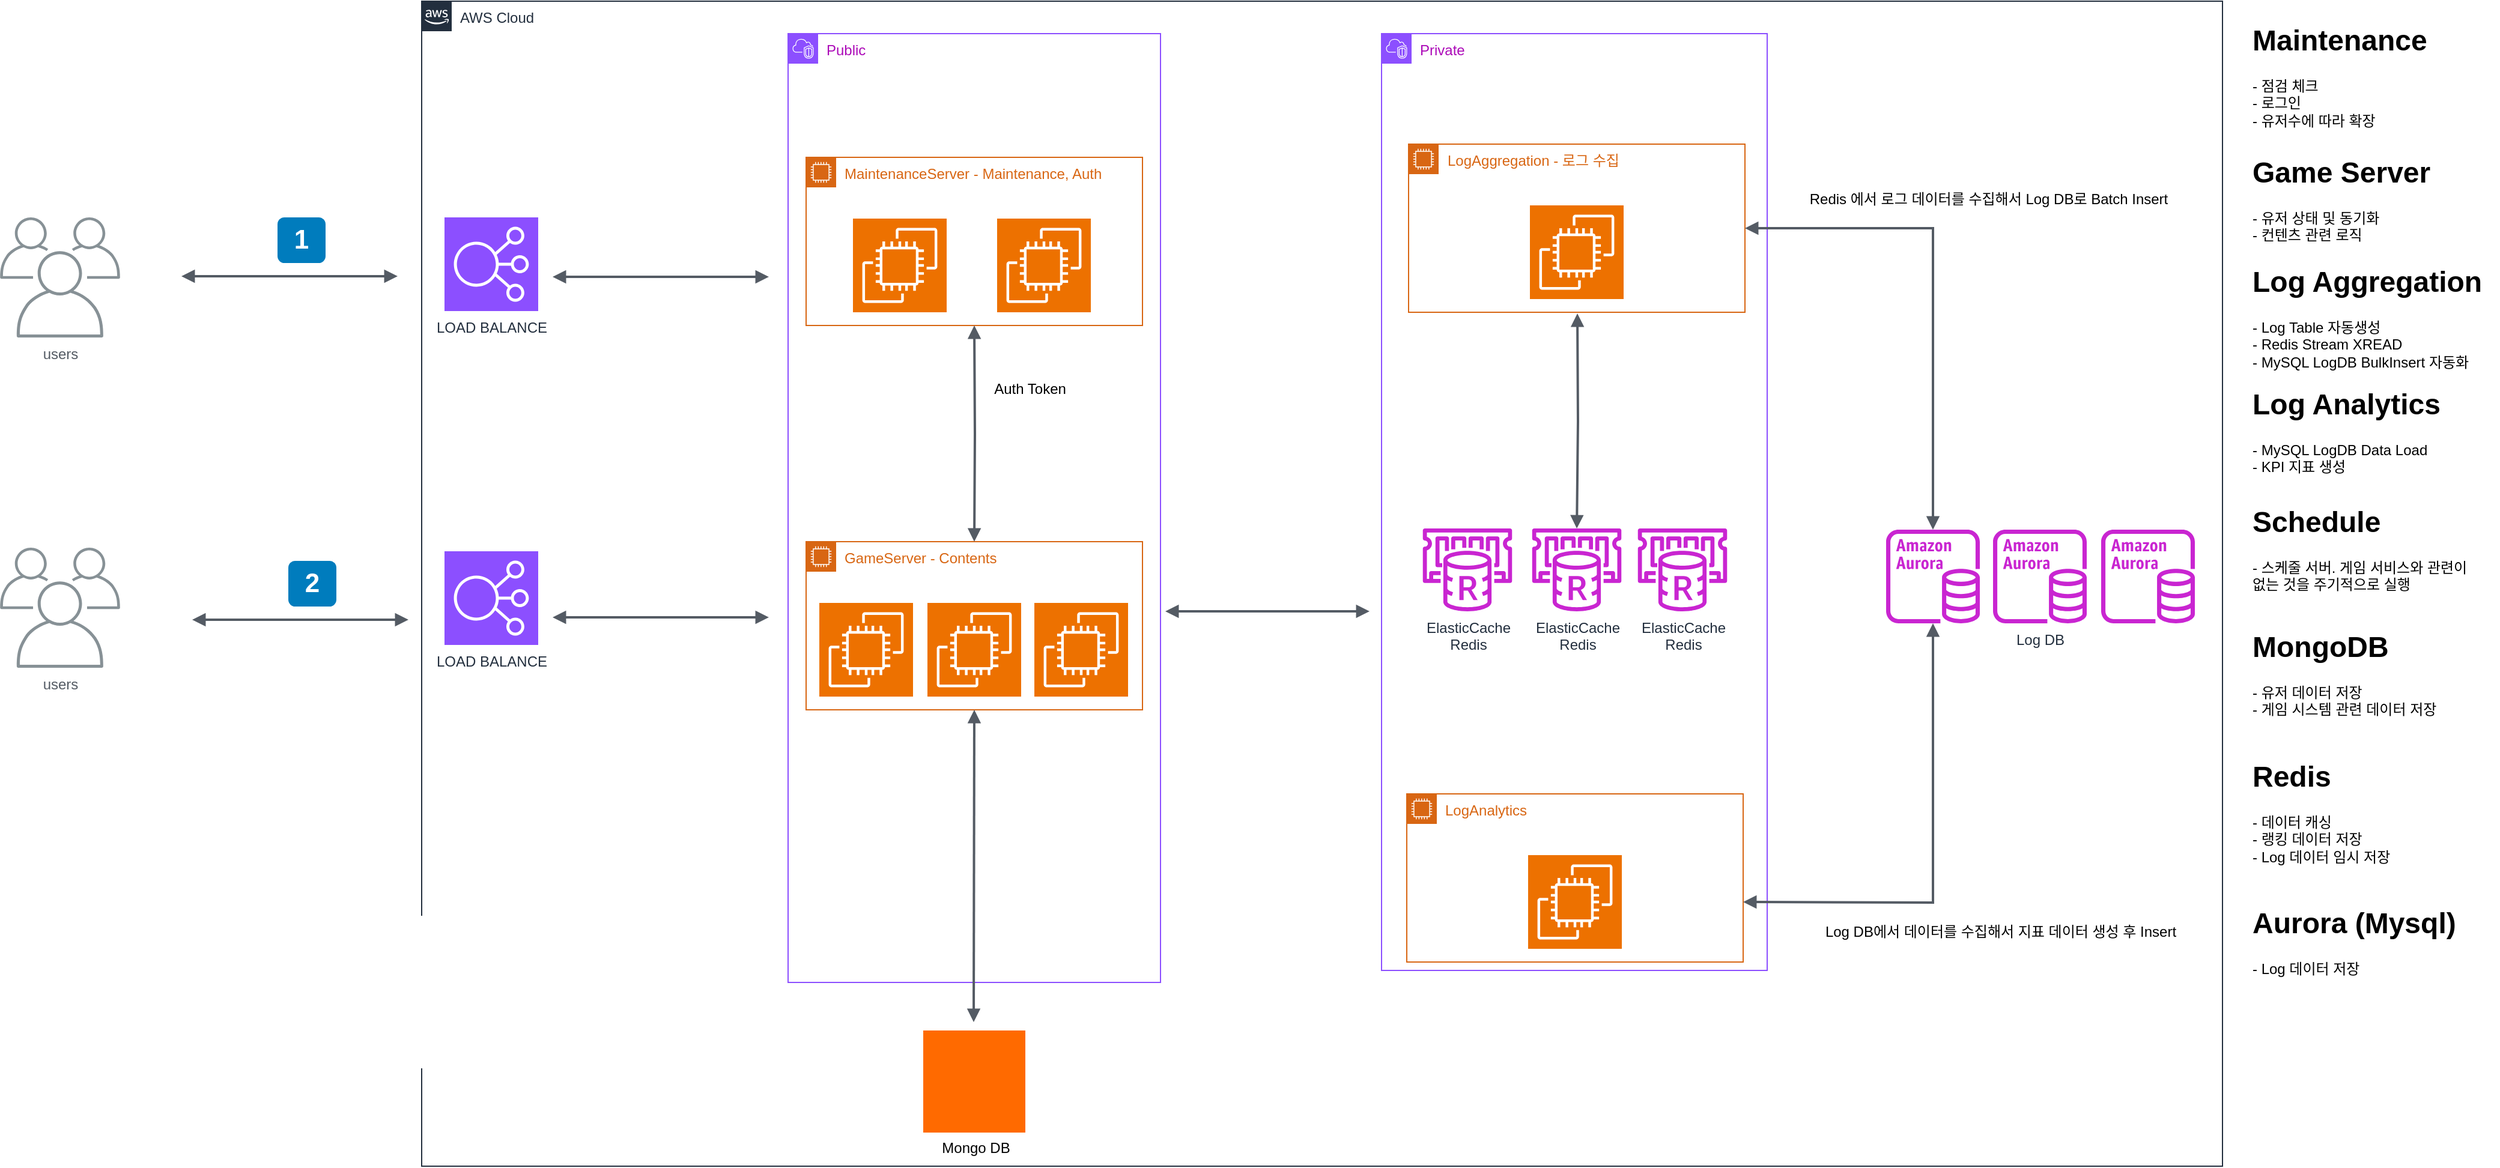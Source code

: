 <mxfile version="26.2.14">
  <diagram name="Page-1" id="rd8Y3L4nlU7eYM_8TJwS">
    <mxGraphModel dx="2466" dy="1103" grid="0" gridSize="10" guides="1" tooltips="1" connect="1" arrows="1" fold="1" page="0" pageScale="1" pageWidth="827" pageHeight="1169" background="#ffffff" math="0" shadow="0">
      <root>
        <mxCell id="0" />
        <mxCell id="1" parent="0" />
        <mxCell id="LTSO_g2LVrWA1BxB4xJP-1" value="&lt;font color=&quot;#ac0bb8&quot;&gt;Public&lt;/font&gt;" style="points=[[0,0],[0.25,0],[0.5,0],[0.75,0],[1,0],[1,0.25],[1,0.5],[1,0.75],[1,1],[0.75,1],[0.5,1],[0.25,1],[0,1],[0,0.75],[0,0.5],[0,0.25]];outlineConnect=0;gradientColor=none;html=1;whiteSpace=wrap;fontSize=12;fontStyle=0;container=1;pointerEvents=0;collapsible=0;recursiveResize=0;shape=mxgraph.aws4.group;grIcon=mxgraph.aws4.group_vpc2;strokeColor=#8C4FFF;fillColor=none;verticalAlign=top;align=left;spacingLeft=30;fontColor=#AAB7B8;dashed=0;" parent="1" vertex="1">
          <mxGeometry x="586" y="37" width="310" height="790" as="geometry" />
        </mxCell>
        <mxCell id="LTSO_g2LVrWA1BxB4xJP-2" value="&lt;font color=&quot;#ac0bb8&quot;&gt;Private&lt;/font&gt;" style="points=[[0,0],[0.25,0],[0.5,0],[0.75,0],[1,0],[1,0.25],[1,0.5],[1,0.75],[1,1],[0.75,1],[0.5,1],[0.25,1],[0,1],[0,0.75],[0,0.5],[0,0.25]];outlineConnect=0;gradientColor=none;html=1;whiteSpace=wrap;fontSize=12;fontStyle=0;container=1;pointerEvents=0;collapsible=0;recursiveResize=0;shape=mxgraph.aws4.group;grIcon=mxgraph.aws4.group_vpc2;strokeColor=#8C4FFF;fillColor=none;verticalAlign=top;align=left;spacingLeft=30;fontColor=#AAB7B8;dashed=0;" parent="1" vertex="1">
          <mxGeometry x="1080" y="37" width="321" height="780" as="geometry" />
        </mxCell>
        <mxCell id="LTSO_g2LVrWA1BxB4xJP-3" value="users" style="sketch=0;outlineConnect=0;gradientColor=none;fontColor=#545B64;strokeColor=none;fillColor=#879196;dashed=0;verticalLabelPosition=bottom;verticalAlign=top;align=center;html=1;fontSize=12;fontStyle=0;aspect=fixed;shape=mxgraph.aws4.illustration_users;pointerEvents=1" parent="1" vertex="1">
          <mxGeometry x="-70" y="190" width="100" height="100" as="geometry" />
        </mxCell>
        <mxCell id="LTSO_g2LVrWA1BxB4xJP-4" value="&lt;h1&gt;Maintenance&lt;/h1&gt;&lt;div&gt;- 점검 체크&lt;/div&gt;&lt;div&gt;- 로그인&lt;/div&gt;&lt;div&gt;- 유저수에 따라 확장&lt;br&gt;&lt;/div&gt;&lt;div&gt;&lt;br&gt;&lt;br&gt;&lt;/div&gt;&lt;p&gt;&lt;/p&gt;" style="text;html=1;strokeColor=none;fillColor=none;spacing=5;spacingTop=-20;whiteSpace=wrap;overflow=hidden;rounded=0;" parent="1" vertex="1">
          <mxGeometry x="1800" y="23" width="190" height="103" as="geometry" />
        </mxCell>
        <mxCell id="LTSO_g2LVrWA1BxB4xJP-5" value="&lt;h1&gt;Game Server&lt;/h1&gt;&lt;div&gt;- 유저 상태 및 동기화&lt;/div&gt;&lt;div&gt;- 컨텐츠 관련 로직&lt;br&gt;&lt;br&gt;&lt;/div&gt;&lt;p&gt;&lt;/p&gt;" style="text;html=1;strokeColor=none;fillColor=none;spacing=5;spacingTop=-20;whiteSpace=wrap;overflow=hidden;rounded=0;" parent="1" vertex="1">
          <mxGeometry x="1800" y="133" width="190" height="94" as="geometry" />
        </mxCell>
        <mxCell id="LTSO_g2LVrWA1BxB4xJP-6" value="&lt;h1&gt;Log Aggregation&lt;/h1&gt;&lt;div&gt;- Log Table 자동생성&lt;/div&gt;&lt;div&gt;- Redis Stream XREAD&lt;/div&gt;&lt;div&gt;- MySQL LogDB BulkInsert 자동화&lt;/div&gt;&lt;div&gt;&lt;br&gt;&lt;br&gt;&lt;/div&gt;&lt;p&gt;&lt;/p&gt;" style="text;html=1;strokeColor=none;fillColor=none;spacing=5;spacingTop=-20;whiteSpace=wrap;overflow=hidden;rounded=0;" parent="1" vertex="1">
          <mxGeometry x="1800" y="224" width="210" height="102" as="geometry" />
        </mxCell>
        <mxCell id="LTSO_g2LVrWA1BxB4xJP-7" value="&lt;h1&gt;Schedule&lt;/h1&gt;&lt;div&gt;- 스케줄 서버. 게임 서비스와 관련이&lt;/div&gt;&lt;div&gt;없는 것을 주기적으로 실행&lt;/div&gt;&lt;div&gt;&lt;br&gt;&lt;br&gt;&lt;/div&gt;&lt;p&gt;&lt;/p&gt;" style="text;html=1;strokeColor=none;fillColor=none;spacing=5;spacingTop=-20;whiteSpace=wrap;overflow=hidden;rounded=0;" parent="1" vertex="1">
          <mxGeometry x="1800" y="424" width="190" height="90" as="geometry" />
        </mxCell>
        <mxCell id="LTSO_g2LVrWA1BxB4xJP-8" value="&lt;h1&gt;Redis&lt;br&gt;&lt;/h1&gt;&lt;div&gt;- 데이터 캐싱&lt;br&gt;&lt;/div&gt;&lt;div&gt;- 랭킹 데이터 저장&lt;/div&gt;&lt;div&gt;- Log 데이터 임시 저장&lt;/div&gt;&lt;div&gt;&lt;br&gt;&lt;br&gt;&lt;/div&gt;&lt;p&gt;&lt;/p&gt;" style="text;html=1;strokeColor=none;fillColor=none;spacing=5;spacingTop=-20;whiteSpace=wrap;overflow=hidden;rounded=0;" parent="1" vertex="1">
          <mxGeometry x="1800" y="636" width="201" height="105" as="geometry" />
        </mxCell>
        <mxCell id="LTSO_g2LVrWA1BxB4xJP-9" value="AWS Cloud" style="points=[[0,0],[0.25,0],[0.5,0],[0.75,0],[1,0],[1,0.25],[1,0.5],[1,0.75],[1,1],[0.75,1],[0.5,1],[0.25,1],[0,1],[0,0.75],[0,0.5],[0,0.25]];outlineConnect=0;gradientColor=none;html=1;whiteSpace=wrap;fontSize=12;fontStyle=0;container=1;pointerEvents=0;collapsible=0;recursiveResize=0;shape=mxgraph.aws4.group;grIcon=mxgraph.aws4.group_aws_cloud_alt;strokeColor=#232F3E;fillColor=none;verticalAlign=top;align=left;spacingLeft=30;fontColor=#232F3E;dashed=0;" parent="1" vertex="1">
          <mxGeometry x="281" y="10" width="1499" height="970" as="geometry" />
        </mxCell>
        <mxCell id="LTSO_g2LVrWA1BxB4xJP-10" value="MaintenanceServer - Maintenance, Auth" style="points=[[0,0],[0.25,0],[0.5,0],[0.75,0],[1,0],[1,0.25],[1,0.5],[1,0.75],[1,1],[0.75,1],[0.5,1],[0.25,1],[0,1],[0,0.75],[0,0.5],[0,0.25]];outlineConnect=0;gradientColor=none;html=1;whiteSpace=wrap;fontSize=12;fontStyle=0;container=1;pointerEvents=0;collapsible=0;recursiveResize=0;shape=mxgraph.aws4.group;grIcon=mxgraph.aws4.group_ec2_instance_contents;strokeColor=#D86613;fillColor=none;verticalAlign=top;align=left;spacingLeft=30;fontColor=#D86613;dashed=0;" parent="LTSO_g2LVrWA1BxB4xJP-9" vertex="1">
          <mxGeometry x="320" y="130" width="280" height="140" as="geometry" />
        </mxCell>
        <mxCell id="LTSO_g2LVrWA1BxB4xJP-11" value="" style="sketch=0;points=[[0,0,0],[0.25,0,0],[0.5,0,0],[0.75,0,0],[1,0,0],[0,1,0],[0.25,1,0],[0.5,1,0],[0.75,1,0],[1,1,0],[0,0.25,0],[0,0.5,0],[0,0.75,0],[1,0.25,0],[1,0.5,0],[1,0.75,0]];outlineConnect=0;fontColor=#232F3E;fillColor=#ED7100;strokeColor=#ffffff;dashed=0;verticalLabelPosition=bottom;verticalAlign=top;align=center;html=1;fontSize=12;fontStyle=0;aspect=fixed;shape=mxgraph.aws4.resourceIcon;resIcon=mxgraph.aws4.ec2;" parent="LTSO_g2LVrWA1BxB4xJP-10" vertex="1">
          <mxGeometry x="39" y="51" width="78" height="78" as="geometry" />
        </mxCell>
        <mxCell id="LTSO_g2LVrWA1BxB4xJP-12" value="" style="sketch=0;points=[[0,0,0],[0.25,0,0],[0.5,0,0],[0.75,0,0],[1,0,0],[0,1,0],[0.25,1,0],[0.5,1,0],[0.75,1,0],[1,1,0],[0,0.25,0],[0,0.5,0],[0,0.75,0],[1,0.25,0],[1,0.5,0],[1,0.75,0]];outlineConnect=0;fontColor=#232F3E;fillColor=#ED7100;strokeColor=#ffffff;dashed=0;verticalLabelPosition=bottom;verticalAlign=top;align=center;html=1;fontSize=12;fontStyle=0;aspect=fixed;shape=mxgraph.aws4.resourceIcon;resIcon=mxgraph.aws4.ec2;" parent="LTSO_g2LVrWA1BxB4xJP-10" vertex="1">
          <mxGeometry x="159" y="51" width="78" height="78" as="geometry" />
        </mxCell>
        <mxCell id="LTSO_g2LVrWA1BxB4xJP-13" value="GameServer - Contents" style="points=[[0,0],[0.25,0],[0.5,0],[0.75,0],[1,0],[1,0.25],[1,0.5],[1,0.75],[1,1],[0.75,1],[0.5,1],[0.25,1],[0,1],[0,0.75],[0,0.5],[0,0.25]];outlineConnect=0;gradientColor=none;html=1;whiteSpace=wrap;fontSize=12;fontStyle=0;container=1;pointerEvents=0;collapsible=0;recursiveResize=0;shape=mxgraph.aws4.group;grIcon=mxgraph.aws4.group_ec2_instance_contents;strokeColor=#D86613;fillColor=none;verticalAlign=top;align=left;spacingLeft=30;fontColor=#D86613;dashed=0;" parent="LTSO_g2LVrWA1BxB4xJP-9" vertex="1">
          <mxGeometry x="320" y="450" width="280" height="140" as="geometry" />
        </mxCell>
        <mxCell id="LTSO_g2LVrWA1BxB4xJP-14" value="" style="sketch=0;points=[[0,0,0],[0.25,0,0],[0.5,0,0],[0.75,0,0],[1,0,0],[0,1,0],[0.25,1,0],[0.5,1,0],[0.75,1,0],[1,1,0],[0,0.25,0],[0,0.5,0],[0,0.75,0],[1,0.25,0],[1,0.5,0],[1,0.75,0]];outlineConnect=0;fontColor=#232F3E;fillColor=#ED7100;strokeColor=#ffffff;dashed=0;verticalLabelPosition=bottom;verticalAlign=top;align=center;html=1;fontSize=12;fontStyle=0;aspect=fixed;shape=mxgraph.aws4.resourceIcon;resIcon=mxgraph.aws4.ec2;" parent="LTSO_g2LVrWA1BxB4xJP-13" vertex="1">
          <mxGeometry x="11" y="51" width="78" height="78" as="geometry" />
        </mxCell>
        <mxCell id="LTSO_g2LVrWA1BxB4xJP-15" value="" style="sketch=0;points=[[0,0,0],[0.25,0,0],[0.5,0,0],[0.75,0,0],[1,0,0],[0,1,0],[0.25,1,0],[0.5,1,0],[0.75,1,0],[1,1,0],[0,0.25,0],[0,0.5,0],[0,0.75,0],[1,0.25,0],[1,0.5,0],[1,0.75,0]];outlineConnect=0;fontColor=#232F3E;fillColor=#ED7100;strokeColor=#ffffff;dashed=0;verticalLabelPosition=bottom;verticalAlign=top;align=center;html=1;fontSize=12;fontStyle=0;aspect=fixed;shape=mxgraph.aws4.resourceIcon;resIcon=mxgraph.aws4.ec2;" parent="LTSO_g2LVrWA1BxB4xJP-13" vertex="1">
          <mxGeometry x="101" y="51" width="78" height="78" as="geometry" />
        </mxCell>
        <mxCell id="LTSO_g2LVrWA1BxB4xJP-16" value="" style="sketch=0;points=[[0,0,0],[0.25,0,0],[0.5,0,0],[0.75,0,0],[1,0,0],[0,1,0],[0.25,1,0],[0.5,1,0],[0.75,1,0],[1,1,0],[0,0.25,0],[0,0.5,0],[0,0.75,0],[1,0.25,0],[1,0.5,0],[1,0.75,0]];outlineConnect=0;fontColor=#232F3E;fillColor=#ED7100;strokeColor=#ffffff;dashed=0;verticalLabelPosition=bottom;verticalAlign=top;align=center;html=1;fontSize=12;fontStyle=0;aspect=fixed;shape=mxgraph.aws4.resourceIcon;resIcon=mxgraph.aws4.ec2;" parent="LTSO_g2LVrWA1BxB4xJP-13" vertex="1">
          <mxGeometry x="190" y="51" width="78" height="78" as="geometry" />
        </mxCell>
        <mxCell id="LTSO_g2LVrWA1BxB4xJP-17" value="LOAD BALANCE" style="sketch=0;points=[[0,0,0],[0.25,0,0],[0.5,0,0],[0.75,0,0],[1,0,0],[0,1,0],[0.25,1,0],[0.5,1,0],[0.75,1,0],[1,1,0],[0,0.25,0],[0,0.5,0],[0,0.75,0],[1,0.25,0],[1,0.5,0],[1,0.75,0]];outlineConnect=0;fontColor=#232F3E;fillColor=#8C4FFF;strokeColor=#ffffff;dashed=0;verticalLabelPosition=bottom;verticalAlign=top;align=center;html=1;fontSize=12;fontStyle=0;aspect=fixed;shape=mxgraph.aws4.resourceIcon;resIcon=mxgraph.aws4.elastic_load_balancing;" parent="LTSO_g2LVrWA1BxB4xJP-9" vertex="1">
          <mxGeometry x="19" y="180" width="78" height="78" as="geometry" />
        </mxCell>
        <mxCell id="LTSO_g2LVrWA1BxB4xJP-18" value="" style="edgeStyle=orthogonalEdgeStyle;html=1;endArrow=block;elbow=vertical;startArrow=block;startFill=1;endFill=1;strokeColor=#545B64;rounded=0;strokeWidth=2;" parent="LTSO_g2LVrWA1BxB4xJP-9" edge="1">
          <mxGeometry width="100" relative="1" as="geometry">
            <mxPoint x="-200" y="229" as="sourcePoint" />
            <mxPoint x="-20" y="229" as="targetPoint" />
            <Array as="points">
              <mxPoint x="-80" y="228.5" />
              <mxPoint x="-80" y="228.5" />
            </Array>
          </mxGeometry>
        </mxCell>
        <mxCell id="LTSO_g2LVrWA1BxB4xJP-19" value="1" style="rounded=1;whiteSpace=wrap;html=1;fillColor=#007CBD;strokeColor=none;fontColor=#FFFFFF;fontStyle=1;fontSize=22;" parent="LTSO_g2LVrWA1BxB4xJP-9" vertex="1">
          <mxGeometry x="-120" y="180" width="40" height="38" as="geometry" />
        </mxCell>
        <mxCell id="LTSO_g2LVrWA1BxB4xJP-20" value="LOAD BALANCE" style="sketch=0;points=[[0,0,0],[0.25,0,0],[0.5,0,0],[0.75,0,0],[1,0,0],[0,1,0],[0.25,1,0],[0.5,1,0],[0.75,1,0],[1,1,0],[0,0.25,0],[0,0.5,0],[0,0.75,0],[1,0.25,0],[1,0.5,0],[1,0.75,0]];outlineConnect=0;fontColor=#232F3E;fillColor=#8C4FFF;strokeColor=#ffffff;dashed=0;verticalLabelPosition=bottom;verticalAlign=top;align=center;html=1;fontSize=12;fontStyle=0;aspect=fixed;shape=mxgraph.aws4.resourceIcon;resIcon=mxgraph.aws4.elastic_load_balancing;" parent="LTSO_g2LVrWA1BxB4xJP-9" vertex="1">
          <mxGeometry x="19" y="458" width="78" height="78" as="geometry" />
        </mxCell>
        <mxCell id="LTSO_g2LVrWA1BxB4xJP-21" value="" style="edgeStyle=orthogonalEdgeStyle;html=1;endArrow=block;elbow=vertical;startArrow=block;startFill=1;endFill=1;strokeColor=#545B64;rounded=0;strokeWidth=2;" parent="LTSO_g2LVrWA1BxB4xJP-9" edge="1">
          <mxGeometry width="100" relative="1" as="geometry">
            <mxPoint x="109" y="513" as="sourcePoint" />
            <mxPoint x="289" y="513" as="targetPoint" />
            <Array as="points">
              <mxPoint x="229" y="512.5" />
              <mxPoint x="229" y="512.5" />
            </Array>
          </mxGeometry>
        </mxCell>
        <mxCell id="LTSO_g2LVrWA1BxB4xJP-22" value="" style="edgeStyle=orthogonalEdgeStyle;html=1;endArrow=block;elbow=vertical;startArrow=block;startFill=1;endFill=1;strokeColor=#545B64;rounded=0;strokeWidth=2;entryX=0.5;entryY=0;entryDx=0;entryDy=0;" parent="LTSO_g2LVrWA1BxB4xJP-9" target="LTSO_g2LVrWA1BxB4xJP-13" edge="1">
          <mxGeometry width="100" relative="1" as="geometry">
            <mxPoint x="460" y="270" as="sourcePoint" />
            <mxPoint x="546" y="340" as="targetPoint" />
            <Array as="points" />
          </mxGeometry>
        </mxCell>
        <mxCell id="LTSO_g2LVrWA1BxB4xJP-23" value="" style="edgeStyle=orthogonalEdgeStyle;html=1;endArrow=block;elbow=vertical;startArrow=block;startFill=1;endFill=1;strokeColor=#545B64;rounded=0;strokeWidth=2;" parent="LTSO_g2LVrWA1BxB4xJP-9" edge="1">
          <mxGeometry width="100" relative="1" as="geometry">
            <mxPoint x="109" y="229.5" as="sourcePoint" />
            <mxPoint x="289" y="229.5" as="targetPoint" />
            <Array as="points">
              <mxPoint x="229" y="229" />
              <mxPoint x="229" y="229" />
            </Array>
          </mxGeometry>
        </mxCell>
        <mxCell id="LTSO_g2LVrWA1BxB4xJP-24" value="&lt;div&gt;ElasticCache&lt;br&gt;&lt;/div&gt;&lt;div&gt;Redis&lt;/div&gt;" style="sketch=0;outlineConnect=0;fontColor=#232F3E;gradientColor=none;fillColor=#C925D1;strokeColor=none;dashed=0;verticalLabelPosition=bottom;verticalAlign=top;align=center;html=1;fontSize=12;fontStyle=0;aspect=fixed;pointerEvents=1;shape=mxgraph.aws4.elasticache_for_redis;" parent="LTSO_g2LVrWA1BxB4xJP-9" vertex="1">
          <mxGeometry x="922.5" y="439" width="78" height="69" as="geometry" />
        </mxCell>
        <mxCell id="LTSO_g2LVrWA1BxB4xJP-25" value="&lt;div&gt;ElasticCache&lt;br&gt;&lt;/div&gt;&lt;div&gt;Redis&lt;/div&gt;" style="sketch=0;outlineConnect=0;fontColor=#232F3E;gradientColor=none;fillColor=#C925D1;strokeColor=none;dashed=0;verticalLabelPosition=bottom;verticalAlign=top;align=center;html=1;fontSize=12;fontStyle=0;aspect=fixed;pointerEvents=1;shape=mxgraph.aws4.elasticache_for_redis;" parent="LTSO_g2LVrWA1BxB4xJP-9" vertex="1">
          <mxGeometry x="831.5" y="439" width="78" height="69" as="geometry" />
        </mxCell>
        <mxCell id="LTSO_g2LVrWA1BxB4xJP-26" value="&lt;div&gt;ElasticCache&lt;br&gt;&lt;/div&gt;&lt;div&gt;Redis&lt;/div&gt;" style="sketch=0;outlineConnect=0;fontColor=#232F3E;gradientColor=none;fillColor=#C925D1;strokeColor=none;dashed=0;verticalLabelPosition=bottom;verticalAlign=top;align=center;html=1;fontSize=12;fontStyle=0;aspect=fixed;pointerEvents=1;shape=mxgraph.aws4.elasticache_for_redis;" parent="LTSO_g2LVrWA1BxB4xJP-9" vertex="1">
          <mxGeometry x="1010.5" y="439" width="78" height="69" as="geometry" />
        </mxCell>
        <mxCell id="LTSO_g2LVrWA1BxB4xJP-27" value="LogAnalytics" style="points=[[0,0],[0.25,0],[0.5,0],[0.75,0],[1,0],[1,0.25],[1,0.5],[1,0.75],[1,1],[0.75,1],[0.5,1],[0.25,1],[0,1],[0,0.75],[0,0.5],[0,0.25]];outlineConnect=0;gradientColor=none;html=1;whiteSpace=wrap;fontSize=12;fontStyle=0;container=1;pointerEvents=0;collapsible=0;recursiveResize=0;shape=mxgraph.aws4.group;grIcon=mxgraph.aws4.group_ec2_instance_contents;strokeColor=#D86613;fillColor=none;verticalAlign=top;align=left;spacingLeft=30;fontColor=#D86613;dashed=0;" parent="LTSO_g2LVrWA1BxB4xJP-9" vertex="1">
          <mxGeometry x="820" y="660" width="280" height="140" as="geometry" />
        </mxCell>
        <mxCell id="LTSO_g2LVrWA1BxB4xJP-28" value="" style="sketch=0;points=[[0,0,0],[0.25,0,0],[0.5,0,0],[0.75,0,0],[1,0,0],[0,1,0],[0.25,1,0],[0.5,1,0],[0.75,1,0],[1,1,0],[0,0.25,0],[0,0.5,0],[0,0.75,0],[1,0.25,0],[1,0.5,0],[1,0.75,0]];outlineConnect=0;fontColor=#232F3E;fillColor=#ED7100;strokeColor=#ffffff;dashed=0;verticalLabelPosition=bottom;verticalAlign=top;align=center;html=1;fontSize=12;fontStyle=0;aspect=fixed;shape=mxgraph.aws4.resourceIcon;resIcon=mxgraph.aws4.ec2;" parent="LTSO_g2LVrWA1BxB4xJP-27" vertex="1">
          <mxGeometry x="101" y="51" width="78" height="78" as="geometry" />
        </mxCell>
        <mxCell id="LTSO_g2LVrWA1BxB4xJP-29" value="" style="edgeStyle=orthogonalEdgeStyle;html=1;endArrow=block;elbow=vertical;startArrow=block;startFill=1;endFill=1;strokeColor=#545B64;rounded=0;strokeWidth=2;" parent="LTSO_g2LVrWA1BxB4xJP-9" edge="1">
          <mxGeometry width="100" relative="1" as="geometry">
            <mxPoint x="619" y="508" as="sourcePoint" />
            <mxPoint x="789" y="508" as="targetPoint" />
            <Array as="points">
              <mxPoint x="749" y="508" />
              <mxPoint x="749" y="508" />
            </Array>
          </mxGeometry>
        </mxCell>
        <mxCell id="LTSO_g2LVrWA1BxB4xJP-30" value="" style="edgeStyle=orthogonalEdgeStyle;html=1;endArrow=block;elbow=vertical;startArrow=block;startFill=1;endFill=1;strokeColor=#545B64;rounded=0;strokeWidth=2;" parent="LTSO_g2LVrWA1BxB4xJP-9" target="LTSO_g2LVrWA1BxB4xJP-24" edge="1">
          <mxGeometry width="100" relative="1" as="geometry">
            <mxPoint x="962" y="260" as="sourcePoint" />
            <mxPoint x="960" y="330" as="targetPoint" />
            <Array as="points" />
          </mxGeometry>
        </mxCell>
        <mxCell id="LTSO_g2LVrWA1BxB4xJP-35" value="" style="edgeStyle=orthogonalEdgeStyle;html=1;endArrow=block;elbow=vertical;startArrow=block;startFill=1;endFill=1;strokeColor=#545B64;rounded=0;strokeWidth=2;exitX=0.5;exitY=1;exitDx=0;exitDy=0;entryX=0.5;entryY=0;entryDx=0;entryDy=0;" parent="LTSO_g2LVrWA1BxB4xJP-9" source="LTSO_g2LVrWA1BxB4xJP-13" edge="1">
          <mxGeometry width="100" relative="1" as="geometry">
            <mxPoint x="459.5" y="645" as="sourcePoint" />
            <mxPoint x="459.5" y="850" as="targetPoint" />
            <Array as="points" />
          </mxGeometry>
        </mxCell>
        <mxCell id="LTSO_g2LVrWA1BxB4xJP-36" value="Auth Token" style="text;html=1;align=center;verticalAlign=middle;resizable=0;points=[];autosize=1;strokeColor=none;fillColor=none;" parent="LTSO_g2LVrWA1BxB4xJP-9" vertex="1">
          <mxGeometry x="466" y="308" width="80" height="30" as="geometry" />
        </mxCell>
        <mxCell id="LTSO_g2LVrWA1BxB4xJP-37" value="LogAggregation - 로그 수집" style="points=[[0,0],[0.25,0],[0.5,0],[0.75,0],[1,0],[1,0.25],[1,0.5],[1,0.75],[1,1],[0.75,1],[0.5,1],[0.25,1],[0,1],[0,0.75],[0,0.5],[0,0.25]];outlineConnect=0;gradientColor=none;html=1;whiteSpace=wrap;fontSize=12;fontStyle=0;container=1;pointerEvents=0;collapsible=0;recursiveResize=0;shape=mxgraph.aws4.group;grIcon=mxgraph.aws4.group_ec2_instance_contents;strokeColor=#D86613;fillColor=none;verticalAlign=top;align=left;spacingLeft=30;fontColor=#D86613;dashed=0;" parent="LTSO_g2LVrWA1BxB4xJP-9" vertex="1">
          <mxGeometry x="821.5" y="119" width="280" height="140" as="geometry" />
        </mxCell>
        <mxCell id="LTSO_g2LVrWA1BxB4xJP-38" value="" style="sketch=0;points=[[0,0,0],[0.25,0,0],[0.5,0,0],[0.75,0,0],[1,0,0],[0,1,0],[0.25,1,0],[0.5,1,0],[0.75,1,0],[1,1,0],[0,0.25,0],[0,0.5,0],[0,0.75,0],[1,0.25,0],[1,0.5,0],[1,0.75,0]];outlineConnect=0;fontColor=#232F3E;fillColor=#ED7100;strokeColor=#ffffff;dashed=0;verticalLabelPosition=bottom;verticalAlign=top;align=center;html=1;fontSize=12;fontStyle=0;aspect=fixed;shape=mxgraph.aws4.resourceIcon;resIcon=mxgraph.aws4.ec2;" parent="LTSO_g2LVrWA1BxB4xJP-37" vertex="1">
          <mxGeometry x="101" y="51" width="78" height="78" as="geometry" />
        </mxCell>
        <mxCell id="LTSO_g2LVrWA1BxB4xJP-39" value="" style="edgeStyle=orthogonalEdgeStyle;html=1;endArrow=block;elbow=vertical;startArrow=block;startFill=1;endFill=1;strokeColor=#545B64;rounded=0;strokeWidth=2;" parent="LTSO_g2LVrWA1BxB4xJP-9" target="LTSO_g2LVrWA1BxB4xJP-46" edge="1">
          <mxGeometry width="100" relative="1" as="geometry">
            <mxPoint x="1100" y="750" as="sourcePoint" />
            <mxPoint x="1257" y="690" as="targetPoint" />
            <Array as="points" />
          </mxGeometry>
        </mxCell>
        <mxCell id="LTSO_g2LVrWA1BxB4xJP-40" value="Log DB에서 데이터를 수집해서 지표 데이터 생성 후 Insert" style="text;html=1;align=center;verticalAlign=middle;resizable=0;points=[];autosize=1;strokeColor=none;fillColor=none;" parent="LTSO_g2LVrWA1BxB4xJP-9" vertex="1">
          <mxGeometry x="1149" y="760" width="330" height="30" as="geometry" />
        </mxCell>
        <mxCell id="x6-8uwpBUamhebSm2Vpv-1" value="" style="points=[];aspect=fixed;html=1;align=center;shadow=0;dashed=0;fillColor=#FF6A00;strokeColor=none;shape=mxgraph.alibaba_cloud.mongodb;" vertex="1" parent="LTSO_g2LVrWA1BxB4xJP-9">
          <mxGeometry x="417.5" y="857" width="85" height="85" as="geometry" />
        </mxCell>
        <mxCell id="x6-8uwpBUamhebSm2Vpv-3" value="Mongo DB" style="text;html=1;align=center;verticalAlign=middle;resizable=0;points=[];autosize=1;strokeColor=none;fillColor=none;" vertex="1" parent="LTSO_g2LVrWA1BxB4xJP-9">
          <mxGeometry x="423" y="942" width="75" height="26" as="geometry" />
        </mxCell>
        <mxCell id="LTSO_g2LVrWA1BxB4xJP-41" value="&lt;h1&gt;MongoDB&lt;br&gt;&lt;/h1&gt;&lt;div&gt;- 유저 데이터 저장&lt;/div&gt;&lt;div&gt;- 게임 시스템 관련 데이터 저장&lt;/div&gt;&lt;p&gt;&lt;/p&gt;" style="text;html=1;strokeColor=none;fillColor=none;spacing=5;spacingTop=-20;whiteSpace=wrap;overflow=hidden;rounded=0;" parent="1" vertex="1">
          <mxGeometry x="1800" y="528" width="201" height="91" as="geometry" />
        </mxCell>
        <mxCell id="LTSO_g2LVrWA1BxB4xJP-42" value="" style="edgeStyle=orthogonalEdgeStyle;html=1;endArrow=block;elbow=vertical;startArrow=block;startFill=1;endFill=1;strokeColor=#545B64;rounded=0;strokeWidth=2;" parent="1" edge="1">
          <mxGeometry width="100" relative="1" as="geometry">
            <mxPoint x="90" y="525" as="sourcePoint" />
            <mxPoint x="270" y="525" as="targetPoint" />
            <Array as="points">
              <mxPoint x="210" y="524.5" />
              <mxPoint x="210" y="524.5" />
            </Array>
          </mxGeometry>
        </mxCell>
        <mxCell id="LTSO_g2LVrWA1BxB4xJP-43" value="2" style="rounded=1;whiteSpace=wrap;html=1;fillColor=#007CBD;strokeColor=none;fontColor=#FFFFFF;fontStyle=1;fontSize=22;" parent="1" vertex="1">
          <mxGeometry x="170" y="476" width="40" height="38" as="geometry" />
        </mxCell>
        <mxCell id="LTSO_g2LVrWA1BxB4xJP-44" value="users" style="sketch=0;outlineConnect=0;gradientColor=none;fontColor=#545B64;strokeColor=none;fillColor=#879196;dashed=0;verticalLabelPosition=bottom;verticalAlign=top;align=center;html=1;fontSize=12;fontStyle=0;aspect=fixed;shape=mxgraph.aws4.illustration_users;pointerEvents=1" parent="1" vertex="1">
          <mxGeometry x="-70" y="465" width="100" height="100" as="geometry" />
        </mxCell>
        <mxCell id="LTSO_g2LVrWA1BxB4xJP-45" value="&lt;div&gt;Log DB&lt;/div&gt;&lt;div&gt;&lt;br&gt;&lt;/div&gt;" style="sketch=0;outlineConnect=0;fontColor=#232F3E;gradientColor=none;fillColor=#C925D1;strokeColor=none;dashed=0;verticalLabelPosition=bottom;verticalAlign=top;align=center;html=1;fontSize=12;fontStyle=0;aspect=fixed;pointerEvents=1;shape=mxgraph.aws4.aurora_instance;" parent="1" vertex="1">
          <mxGeometry x="1589" y="450" width="78" height="78" as="geometry" />
        </mxCell>
        <mxCell id="LTSO_g2LVrWA1BxB4xJP-46" value="" style="sketch=0;outlineConnect=0;fontColor=#232F3E;gradientColor=none;fillColor=#C925D1;strokeColor=none;dashed=0;verticalLabelPosition=bottom;verticalAlign=top;align=center;html=1;fontSize=12;fontStyle=0;aspect=fixed;pointerEvents=1;shape=mxgraph.aws4.aurora_instance;" parent="1" vertex="1">
          <mxGeometry x="1500" y="450" width="78" height="78" as="geometry" />
        </mxCell>
        <mxCell id="LTSO_g2LVrWA1BxB4xJP-47" value="" style="sketch=0;outlineConnect=0;fontColor=#232F3E;gradientColor=none;fillColor=#C925D1;strokeColor=none;dashed=0;verticalLabelPosition=bottom;verticalAlign=top;align=center;html=1;fontSize=12;fontStyle=0;aspect=fixed;pointerEvents=1;shape=mxgraph.aws4.aurora_instance;" parent="1" vertex="1">
          <mxGeometry x="1679" y="450" width="78" height="78" as="geometry" />
        </mxCell>
        <mxCell id="LTSO_g2LVrWA1BxB4xJP-48" value="" style="edgeStyle=orthogonalEdgeStyle;html=1;endArrow=block;elbow=vertical;startArrow=block;startFill=1;endFill=1;strokeColor=#545B64;rounded=0;strokeWidth=2;" parent="1" source="LTSO_g2LVrWA1BxB4xJP-37" target="LTSO_g2LVrWA1BxB4xJP-46" edge="1">
          <mxGeometry width="100" relative="1" as="geometry">
            <mxPoint x="1490" y="250" as="sourcePoint" />
            <mxPoint x="1490" y="429" as="targetPoint" />
            <Array as="points" />
          </mxGeometry>
        </mxCell>
        <mxCell id="LTSO_g2LVrWA1BxB4xJP-49" value="Redis 에서 로그 데이터를 수집해서 Log DB로 Batch Insert" style="text;html=1;align=center;verticalAlign=middle;resizable=0;points=[];autosize=1;strokeColor=none;fillColor=none;" parent="1" vertex="1">
          <mxGeometry x="1420" y="160" width="330" height="30" as="geometry" />
        </mxCell>
        <mxCell id="bV8kw-jXrHSno13LatIN-1" value="&lt;h1&gt;Log Analytics&lt;/h1&gt;&lt;div&gt;- MySQL LogDB Data Load&lt;/div&gt;&lt;div&gt;- KPI 지표 생성&lt;/div&gt;&lt;div&gt;&lt;br&gt;&lt;br&gt;&lt;/div&gt;&lt;p&gt;&lt;/p&gt;" style="text;html=1;strokeColor=none;fillColor=none;spacing=5;spacingTop=-20;whiteSpace=wrap;overflow=hidden;rounded=0;" parent="1" vertex="1">
          <mxGeometry x="1800" y="326" width="190" height="90" as="geometry" />
        </mxCell>
        <mxCell id="bV8kw-jXrHSno13LatIN-2" value="&lt;h1&gt;Aurora (Mysql)&lt;/h1&gt;&lt;div&gt;- Log 데이터 저장&lt;/div&gt;&lt;p&gt;&lt;/p&gt;" style="text;html=1;strokeColor=none;fillColor=none;spacing=5;spacingTop=-20;whiteSpace=wrap;overflow=hidden;rounded=0;" parent="1" vertex="1">
          <mxGeometry x="1800" y="758" width="201" height="77" as="geometry" />
        </mxCell>
      </root>
    </mxGraphModel>
  </diagram>
</mxfile>
